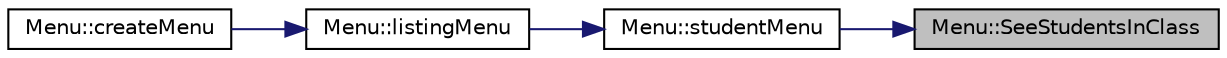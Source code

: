 digraph "Menu::SeeStudentsInClass"
{
 // LATEX_PDF_SIZE
  edge [fontname="Helvetica",fontsize="10",labelfontname="Helvetica",labelfontsize="10"];
  node [fontname="Helvetica",fontsize="10",shape=record];
  rankdir="RL";
  Node1 [label="Menu::SeeStudentsInClass",height=0.2,width=0.4,color="black", fillcolor="grey75", style="filled", fontcolor="black",tooltip="Lists all the students in a specific class."];
  Node1 -> Node2 [dir="back",color="midnightblue",fontsize="10",style="solid"];
  Node2 [label="Menu::studentMenu",height=0.2,width=0.4,color="black", fillcolor="white", style="filled",URL="$class_menu.html#a66828d2cad3aae2e602ad2454c8ea8d7",tooltip="Enters the student menu, which allows the user to see all students from a year, course or class."];
  Node2 -> Node3 [dir="back",color="midnightblue",fontsize="10",style="solid"];
  Node3 [label="Menu::listingMenu",height=0.2,width=0.4,color="black", fillcolor="white", style="filled",URL="$class_menu.html#af1ba39157732b6b1015cfe7b5a5c3353",tooltip="Enters the listing menu, which allows the user to list students, see schedules etc."];
  Node3 -> Node4 [dir="back",color="midnightblue",fontsize="10",style="solid"];
  Node4 [label="Menu::createMenu",height=0.2,width=0.4,color="black", fillcolor="white", style="filled",URL="$class_menu.html#a4cf70fb5ce8bc6bfcad587d74ff644d4",tooltip="Creates the menu."];
}
